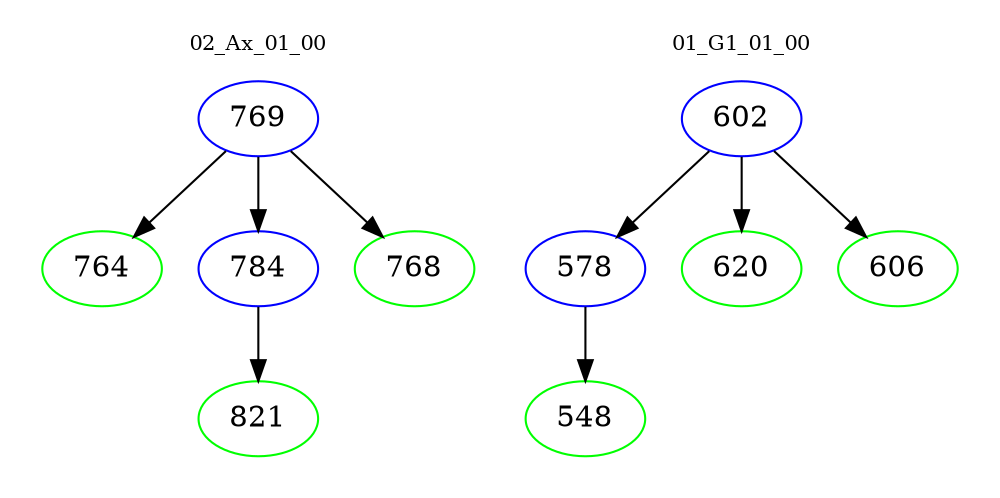 digraph{
subgraph cluster_0 {
color = white
label = "02_Ax_01_00";
fontsize=10;
T0_769 [label="769", color="blue"]
T0_769 -> T0_764 [color="black"]
T0_764 [label="764", color="green"]
T0_769 -> T0_784 [color="black"]
T0_784 [label="784", color="blue"]
T0_784 -> T0_821 [color="black"]
T0_821 [label="821", color="green"]
T0_769 -> T0_768 [color="black"]
T0_768 [label="768", color="green"]
}
subgraph cluster_1 {
color = white
label = "01_G1_01_00";
fontsize=10;
T1_602 [label="602", color="blue"]
T1_602 -> T1_578 [color="black"]
T1_578 [label="578", color="blue"]
T1_578 -> T1_548 [color="black"]
T1_548 [label="548", color="green"]
T1_602 -> T1_620 [color="black"]
T1_620 [label="620", color="green"]
T1_602 -> T1_606 [color="black"]
T1_606 [label="606", color="green"]
}
}
